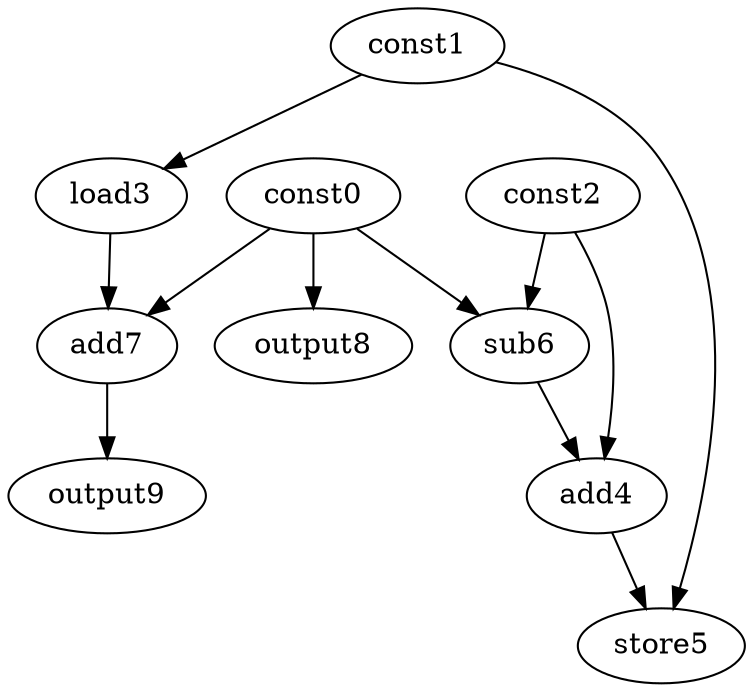 digraph G { 
const0[opcode=const]; 
const1[opcode=const]; 
const2[opcode=const]; 
load3[opcode=load]; 
add4[opcode=add]; 
store5[opcode=store]; 
sub6[opcode=sub]; 
add7[opcode=add]; 
output8[opcode=output]; 
output9[opcode=output]; 
const1->load3[operand=0];
const0->sub6[operand=0];
const2->sub6[operand=1];
const0->output8[operand=0];
const2->add4[operand=0];
sub6->add4[operand=1];
const0->add7[operand=0];
load3->add7[operand=1];
const1->store5[operand=0];
add4->store5[operand=1];
add7->output9[operand=0];
}
